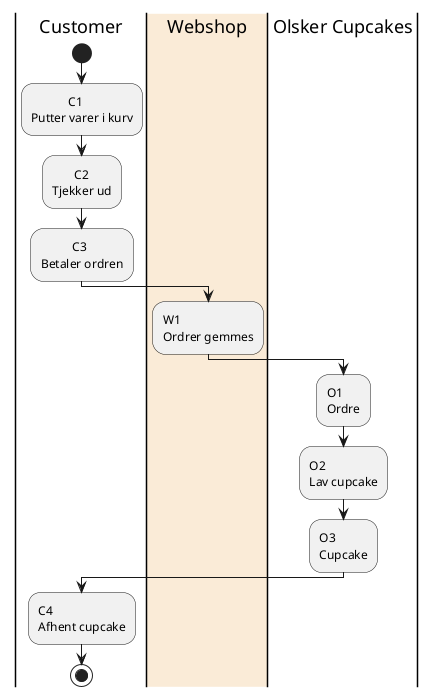  @startuml
 |Customer|
 start
 :            C1
 Putter varer i kurv;

 :       C2
 Tjekker ud;

 :          C3
 Betaler ordren;

 |#AntiqueWhite|Webshop|
 :W1
 Ordrer gemmes;

 |Olsker Cupcakes|
 :O1
 Ordre;
 :O2
 Lav cupcake;
 :O3
 Cupcake;
 |Customer|
 :C4
 Afhent cupcake;
 stop
 @enduml